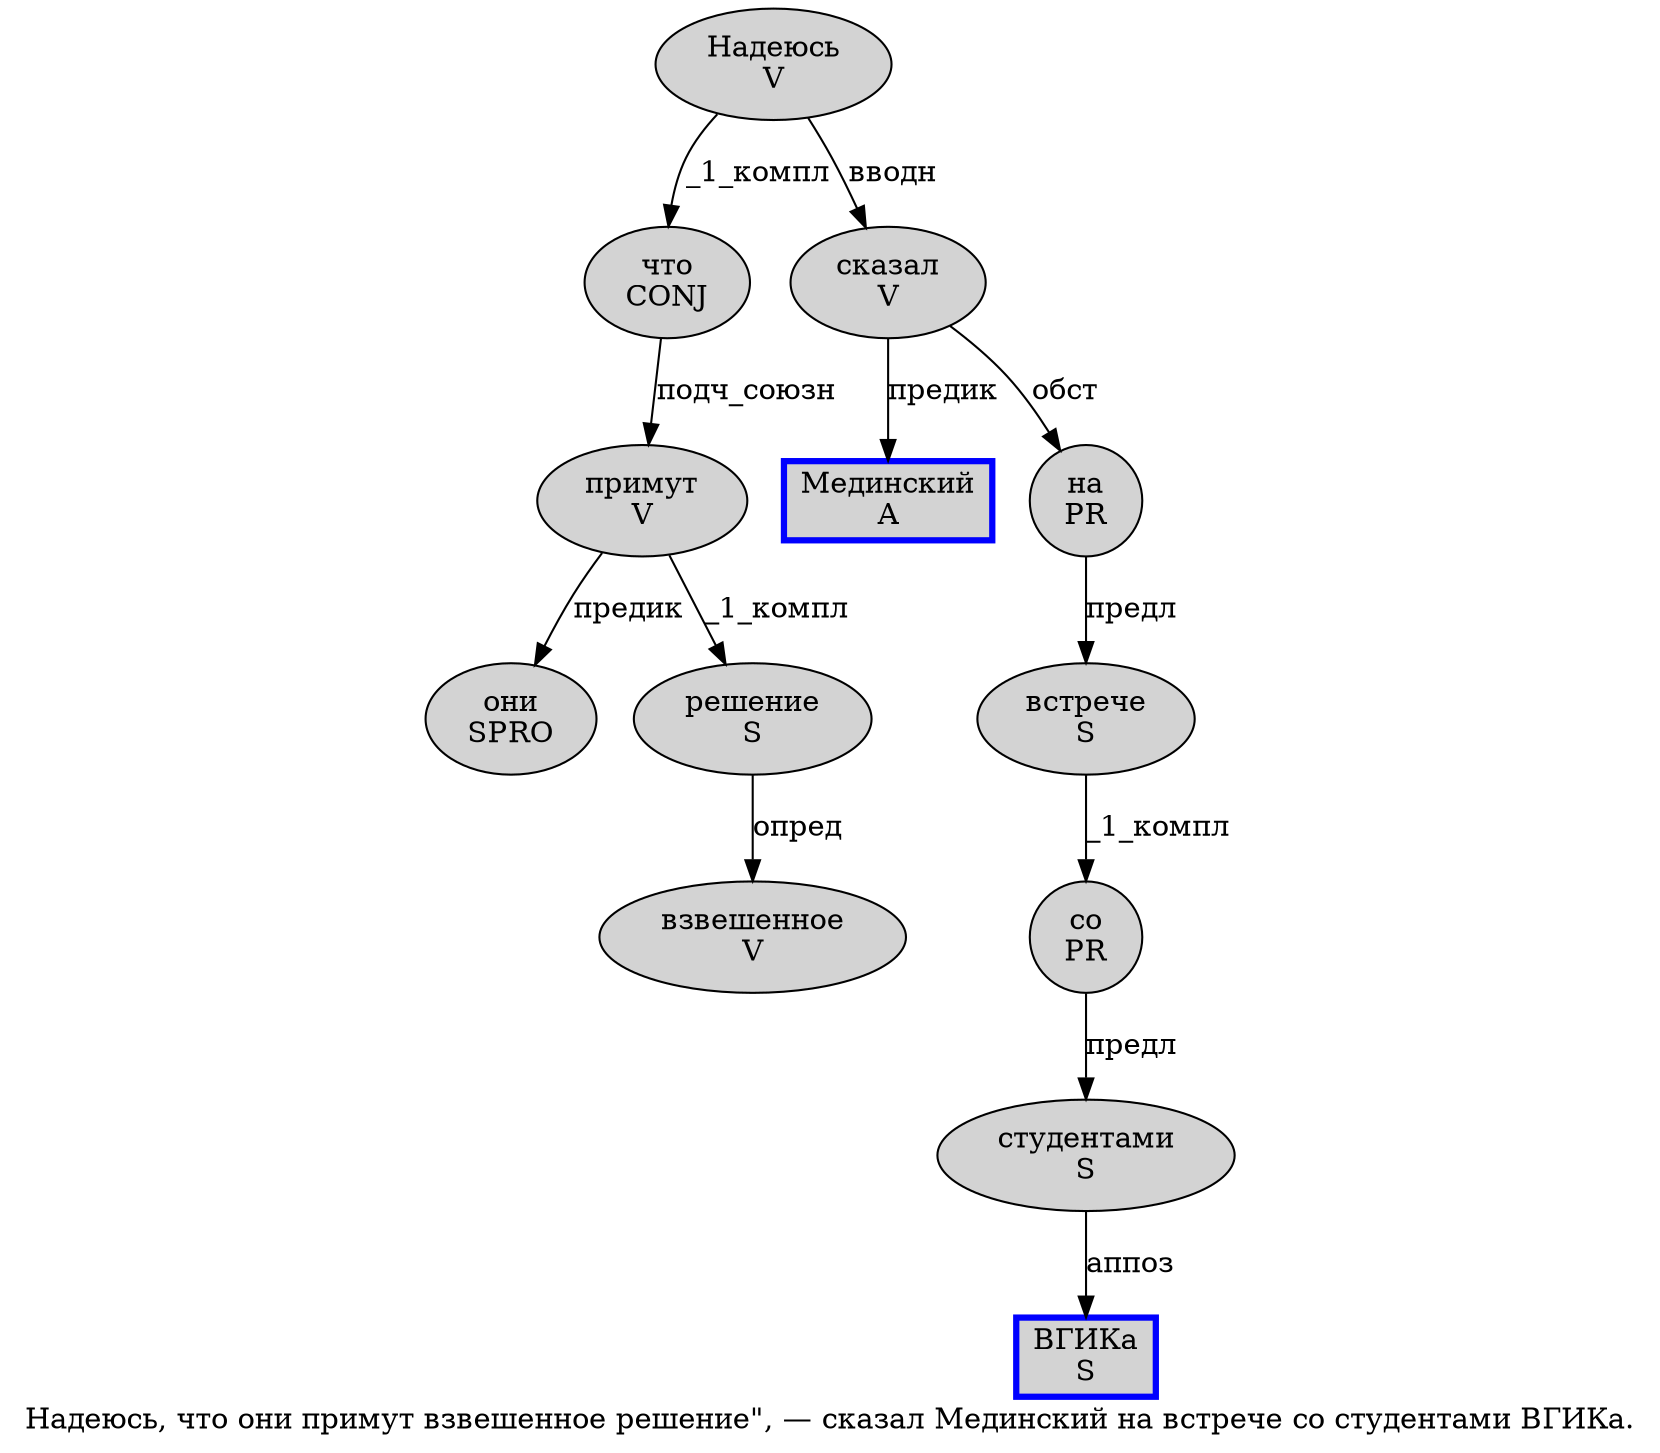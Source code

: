 digraph SENTENCE_5 {
	graph [label="Надеюсь, что они примут взвешенное решение\", — сказал Мединский на встрече со студентами ВГИКа."]
	node [style=filled]
		0 [label="Надеюсь
V" color="" fillcolor=lightgray penwidth=1 shape=ellipse]
		2 [label="что
CONJ" color="" fillcolor=lightgray penwidth=1 shape=ellipse]
		3 [label="они
SPRO" color="" fillcolor=lightgray penwidth=1 shape=ellipse]
		4 [label="примут
V" color="" fillcolor=lightgray penwidth=1 shape=ellipse]
		5 [label="взвешенное
V" color="" fillcolor=lightgray penwidth=1 shape=ellipse]
		6 [label="решение
S" color="" fillcolor=lightgray penwidth=1 shape=ellipse]
		10 [label="сказал
V" color="" fillcolor=lightgray penwidth=1 shape=ellipse]
		11 [label="Мединский
A" color=blue fillcolor=lightgray penwidth=3 shape=box]
		12 [label="на
PR" color="" fillcolor=lightgray penwidth=1 shape=ellipse]
		13 [label="встрече
S" color="" fillcolor=lightgray penwidth=1 shape=ellipse]
		14 [label="со
PR" color="" fillcolor=lightgray penwidth=1 shape=ellipse]
		15 [label="студентами
S" color="" fillcolor=lightgray penwidth=1 shape=ellipse]
		16 [label="ВГИКа
S" color=blue fillcolor=lightgray penwidth=3 shape=box]
			4 -> 3 [label="предик"]
			4 -> 6 [label="_1_компл"]
			12 -> 13 [label="предл"]
			14 -> 15 [label="предл"]
			2 -> 4 [label="подч_союзн"]
			0 -> 2 [label="_1_компл"]
			0 -> 10 [label="вводн"]
			6 -> 5 [label="опред"]
			10 -> 11 [label="предик"]
			10 -> 12 [label="обст"]
			15 -> 16 [label="аппоз"]
			13 -> 14 [label="_1_компл"]
}